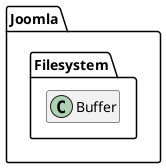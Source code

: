 @startuml
set namespaceSeparator \\
hide members
hide << alias >> circle

class Joomla\\Filesystem\\Buffer
@enduml
